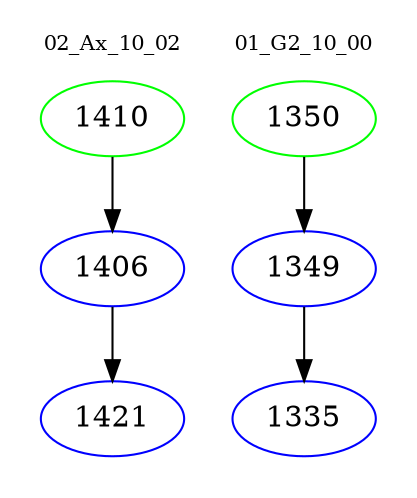 digraph{
subgraph cluster_0 {
color = white
label = "02_Ax_10_02";
fontsize=10;
T0_1410 [label="1410", color="green"]
T0_1410 -> T0_1406 [color="black"]
T0_1406 [label="1406", color="blue"]
T0_1406 -> T0_1421 [color="black"]
T0_1421 [label="1421", color="blue"]
}
subgraph cluster_1 {
color = white
label = "01_G2_10_00";
fontsize=10;
T1_1350 [label="1350", color="green"]
T1_1350 -> T1_1349 [color="black"]
T1_1349 [label="1349", color="blue"]
T1_1349 -> T1_1335 [color="black"]
T1_1335 [label="1335", color="blue"]
}
}
